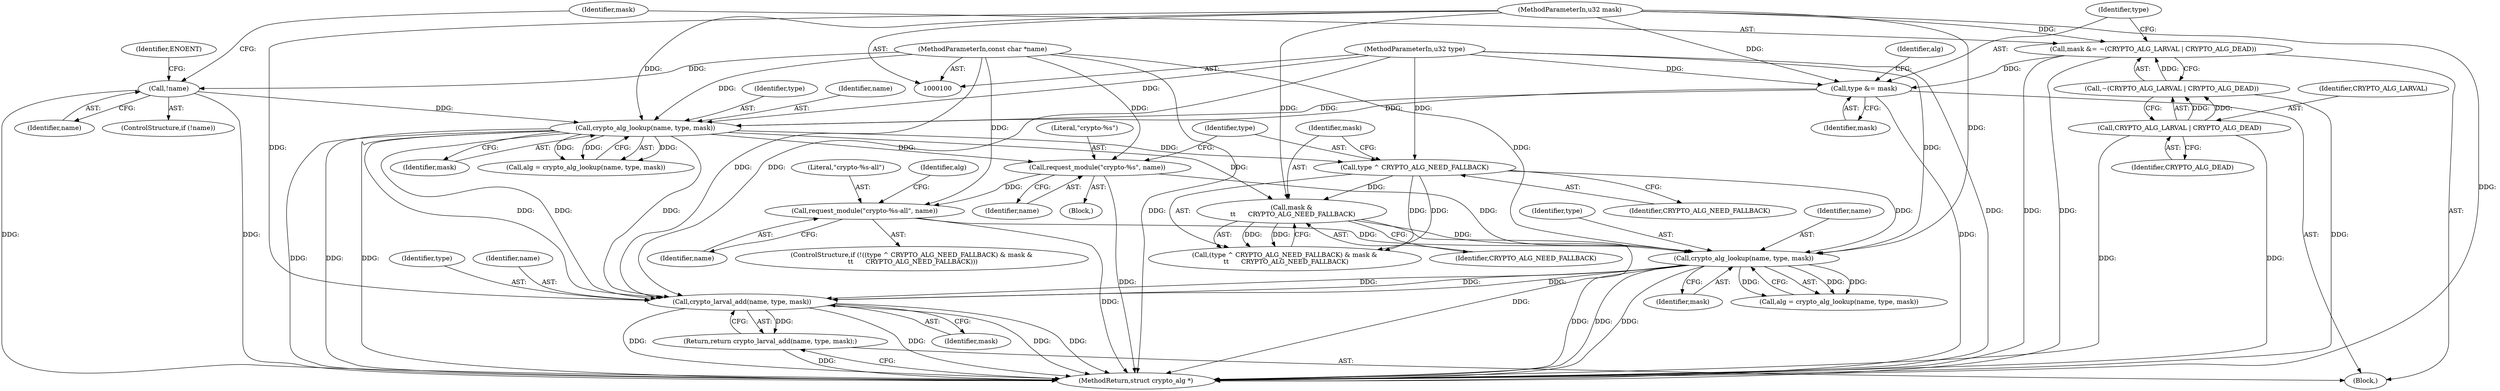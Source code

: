 digraph "0_linux_5d26a105b5a73e5635eae0629b42fa0a90e07b7b@pointer" {
"1000163" [label="(Call,crypto_larval_add(name, type, mask))"];
"1000124" [label="(Call,crypto_alg_lookup(name, type, mask))"];
"1000107" [label="(Call,!name)"];
"1000101" [label="(MethodParameterIn,const char *name)"];
"1000119" [label="(Call,type &= mask)"];
"1000102" [label="(MethodParameterIn,u32 type)"];
"1000113" [label="(Call,mask &= ~(CRYPTO_ALG_LARVAL | CRYPTO_ALG_DEAD))"];
"1000103" [label="(MethodParameterIn,u32 mask)"];
"1000115" [label="(Call,~(CRYPTO_ALG_LARVAL | CRYPTO_ALG_DEAD))"];
"1000116" [label="(Call,CRYPTO_ALG_LARVAL | CRYPTO_ALG_DEAD)"];
"1000149" [label="(Call,crypto_alg_lookup(name, type, mask))"];
"1000132" [label="(Call,request_module(\"crypto-%s\", name))"];
"1000144" [label="(Call,request_module(\"crypto-%s-all\", name))"];
"1000138" [label="(Call,type ^ CRYPTO_ALG_NEED_FALLBACK)"];
"1000141" [label="(Call,mask &\n \t\t      CRYPTO_ALG_NEED_FALLBACK)"];
"1000162" [label="(Return,return crypto_larval_add(name, type, mask);)"];
"1000123" [label="(Identifier,alg)"];
"1000127" [label="(Identifier,mask)"];
"1000112" [label="(Identifier,ENOENT)"];
"1000116" [label="(Call,CRYPTO_ALG_LARVAL | CRYPTO_ALG_DEAD)"];
"1000107" [label="(Call,!name)"];
"1000151" [label="(Identifier,type)"];
"1000121" [label="(Identifier,mask)"];
"1000144" [label="(Call,request_module(\"crypto-%s-all\", name))"];
"1000148" [label="(Identifier,alg)"];
"1000126" [label="(Identifier,type)"];
"1000114" [label="(Identifier,mask)"];
"1000124" [label="(Call,crypto_alg_lookup(name, type, mask))"];
"1000138" [label="(Call,type ^ CRYPTO_ALG_NEED_FALLBACK)"];
"1000125" [label="(Identifier,name)"];
"1000101" [label="(MethodParameterIn,const char *name)"];
"1000142" [label="(Identifier,mask)"];
"1000113" [label="(Call,mask &= ~(CRYPTO_ALG_LARVAL | CRYPTO_ALG_DEAD))"];
"1000102" [label="(MethodParameterIn,u32 type)"];
"1000152" [label="(Identifier,mask)"];
"1000119" [label="(Call,type &= mask)"];
"1000115" [label="(Call,~(CRYPTO_ALG_LARVAL | CRYPTO_ALG_DEAD))"];
"1000117" [label="(Identifier,CRYPTO_ALG_LARVAL)"];
"1000166" [label="(Identifier,mask)"];
"1000162" [label="(Return,return crypto_larval_add(name, type, mask);)"];
"1000134" [label="(Identifier,name)"];
"1000133" [label="(Literal,\"crypto-%s\")"];
"1000137" [label="(Call,(type ^ CRYPTO_ALG_NEED_FALLBACK) & mask &\n \t\t      CRYPTO_ALG_NEED_FALLBACK)"];
"1000118" [label="(Identifier,CRYPTO_ALG_DEAD)"];
"1000135" [label="(ControlStructure,if (!((type ^ CRYPTO_ALG_NEED_FALLBACK) & mask &\n \t\t      CRYPTO_ALG_NEED_FALLBACK)))"];
"1000108" [label="(Identifier,name)"];
"1000140" [label="(Identifier,CRYPTO_ALG_NEED_FALLBACK)"];
"1000146" [label="(Identifier,name)"];
"1000165" [label="(Identifier,type)"];
"1000141" [label="(Call,mask &\n \t\t      CRYPTO_ALG_NEED_FALLBACK)"];
"1000104" [label="(Block,)"];
"1000164" [label="(Identifier,name)"];
"1000120" [label="(Identifier,type)"];
"1000163" [label="(Call,crypto_larval_add(name, type, mask))"];
"1000143" [label="(Identifier,CRYPTO_ALG_NEED_FALLBACK)"];
"1000122" [label="(Call,alg = crypto_alg_lookup(name, type, mask))"];
"1000150" [label="(Identifier,name)"];
"1000106" [label="(ControlStructure,if (!name))"];
"1000139" [label="(Identifier,type)"];
"1000167" [label="(MethodReturn,struct crypto_alg *)"];
"1000145" [label="(Literal,\"crypto-%s-all\")"];
"1000147" [label="(Call,alg = crypto_alg_lookup(name, type, mask))"];
"1000132" [label="(Call,request_module(\"crypto-%s\", name))"];
"1000103" [label="(MethodParameterIn,u32 mask)"];
"1000149" [label="(Call,crypto_alg_lookup(name, type, mask))"];
"1000131" [label="(Block,)"];
"1000163" -> "1000162"  [label="AST: "];
"1000163" -> "1000166"  [label="CFG: "];
"1000164" -> "1000163"  [label="AST: "];
"1000165" -> "1000163"  [label="AST: "];
"1000166" -> "1000163"  [label="AST: "];
"1000162" -> "1000163"  [label="CFG: "];
"1000163" -> "1000167"  [label="DDG: "];
"1000163" -> "1000167"  [label="DDG: "];
"1000163" -> "1000167"  [label="DDG: "];
"1000163" -> "1000167"  [label="DDG: "];
"1000163" -> "1000162"  [label="DDG: "];
"1000124" -> "1000163"  [label="DDG: "];
"1000124" -> "1000163"  [label="DDG: "];
"1000124" -> "1000163"  [label="DDG: "];
"1000149" -> "1000163"  [label="DDG: "];
"1000149" -> "1000163"  [label="DDG: "];
"1000149" -> "1000163"  [label="DDG: "];
"1000101" -> "1000163"  [label="DDG: "];
"1000102" -> "1000163"  [label="DDG: "];
"1000103" -> "1000163"  [label="DDG: "];
"1000124" -> "1000122"  [label="AST: "];
"1000124" -> "1000127"  [label="CFG: "];
"1000125" -> "1000124"  [label="AST: "];
"1000126" -> "1000124"  [label="AST: "];
"1000127" -> "1000124"  [label="AST: "];
"1000122" -> "1000124"  [label="CFG: "];
"1000124" -> "1000167"  [label="DDG: "];
"1000124" -> "1000167"  [label="DDG: "];
"1000124" -> "1000167"  [label="DDG: "];
"1000124" -> "1000122"  [label="DDG: "];
"1000124" -> "1000122"  [label="DDG: "];
"1000124" -> "1000122"  [label="DDG: "];
"1000107" -> "1000124"  [label="DDG: "];
"1000101" -> "1000124"  [label="DDG: "];
"1000119" -> "1000124"  [label="DDG: "];
"1000119" -> "1000124"  [label="DDG: "];
"1000102" -> "1000124"  [label="DDG: "];
"1000103" -> "1000124"  [label="DDG: "];
"1000124" -> "1000132"  [label="DDG: "];
"1000124" -> "1000138"  [label="DDG: "];
"1000124" -> "1000141"  [label="DDG: "];
"1000107" -> "1000106"  [label="AST: "];
"1000107" -> "1000108"  [label="CFG: "];
"1000108" -> "1000107"  [label="AST: "];
"1000112" -> "1000107"  [label="CFG: "];
"1000114" -> "1000107"  [label="CFG: "];
"1000107" -> "1000167"  [label="DDG: "];
"1000107" -> "1000167"  [label="DDG: "];
"1000101" -> "1000107"  [label="DDG: "];
"1000101" -> "1000100"  [label="AST: "];
"1000101" -> "1000167"  [label="DDG: "];
"1000101" -> "1000132"  [label="DDG: "];
"1000101" -> "1000144"  [label="DDG: "];
"1000101" -> "1000149"  [label="DDG: "];
"1000119" -> "1000104"  [label="AST: "];
"1000119" -> "1000121"  [label="CFG: "];
"1000120" -> "1000119"  [label="AST: "];
"1000121" -> "1000119"  [label="AST: "];
"1000123" -> "1000119"  [label="CFG: "];
"1000119" -> "1000167"  [label="DDG: "];
"1000102" -> "1000119"  [label="DDG: "];
"1000113" -> "1000119"  [label="DDG: "];
"1000103" -> "1000119"  [label="DDG: "];
"1000102" -> "1000100"  [label="AST: "];
"1000102" -> "1000167"  [label="DDG: "];
"1000102" -> "1000138"  [label="DDG: "];
"1000102" -> "1000149"  [label="DDG: "];
"1000113" -> "1000104"  [label="AST: "];
"1000113" -> "1000115"  [label="CFG: "];
"1000114" -> "1000113"  [label="AST: "];
"1000115" -> "1000113"  [label="AST: "];
"1000120" -> "1000113"  [label="CFG: "];
"1000113" -> "1000167"  [label="DDG: "];
"1000113" -> "1000167"  [label="DDG: "];
"1000103" -> "1000113"  [label="DDG: "];
"1000115" -> "1000113"  [label="DDG: "];
"1000103" -> "1000100"  [label="AST: "];
"1000103" -> "1000167"  [label="DDG: "];
"1000103" -> "1000141"  [label="DDG: "];
"1000103" -> "1000149"  [label="DDG: "];
"1000115" -> "1000116"  [label="CFG: "];
"1000116" -> "1000115"  [label="AST: "];
"1000115" -> "1000167"  [label="DDG: "];
"1000116" -> "1000115"  [label="DDG: "];
"1000116" -> "1000115"  [label="DDG: "];
"1000116" -> "1000118"  [label="CFG: "];
"1000117" -> "1000116"  [label="AST: "];
"1000118" -> "1000116"  [label="AST: "];
"1000116" -> "1000167"  [label="DDG: "];
"1000116" -> "1000167"  [label="DDG: "];
"1000149" -> "1000147"  [label="AST: "];
"1000149" -> "1000152"  [label="CFG: "];
"1000150" -> "1000149"  [label="AST: "];
"1000151" -> "1000149"  [label="AST: "];
"1000152" -> "1000149"  [label="AST: "];
"1000147" -> "1000149"  [label="CFG: "];
"1000149" -> "1000167"  [label="DDG: "];
"1000149" -> "1000167"  [label="DDG: "];
"1000149" -> "1000167"  [label="DDG: "];
"1000149" -> "1000147"  [label="DDG: "];
"1000149" -> "1000147"  [label="DDG: "];
"1000149" -> "1000147"  [label="DDG: "];
"1000132" -> "1000149"  [label="DDG: "];
"1000144" -> "1000149"  [label="DDG: "];
"1000138" -> "1000149"  [label="DDG: "];
"1000141" -> "1000149"  [label="DDG: "];
"1000132" -> "1000131"  [label="AST: "];
"1000132" -> "1000134"  [label="CFG: "];
"1000133" -> "1000132"  [label="AST: "];
"1000134" -> "1000132"  [label="AST: "];
"1000139" -> "1000132"  [label="CFG: "];
"1000132" -> "1000167"  [label="DDG: "];
"1000132" -> "1000144"  [label="DDG: "];
"1000144" -> "1000135"  [label="AST: "];
"1000144" -> "1000146"  [label="CFG: "];
"1000145" -> "1000144"  [label="AST: "];
"1000146" -> "1000144"  [label="AST: "];
"1000148" -> "1000144"  [label="CFG: "];
"1000144" -> "1000167"  [label="DDG: "];
"1000138" -> "1000137"  [label="AST: "];
"1000138" -> "1000140"  [label="CFG: "];
"1000139" -> "1000138"  [label="AST: "];
"1000140" -> "1000138"  [label="AST: "];
"1000142" -> "1000138"  [label="CFG: "];
"1000138" -> "1000137"  [label="DDG: "];
"1000138" -> "1000137"  [label="DDG: "];
"1000138" -> "1000141"  [label="DDG: "];
"1000141" -> "1000137"  [label="AST: "];
"1000141" -> "1000143"  [label="CFG: "];
"1000142" -> "1000141"  [label="AST: "];
"1000143" -> "1000141"  [label="AST: "];
"1000137" -> "1000141"  [label="CFG: "];
"1000141" -> "1000167"  [label="DDG: "];
"1000141" -> "1000137"  [label="DDG: "];
"1000141" -> "1000137"  [label="DDG: "];
"1000162" -> "1000104"  [label="AST: "];
"1000167" -> "1000162"  [label="CFG: "];
"1000162" -> "1000167"  [label="DDG: "];
}
